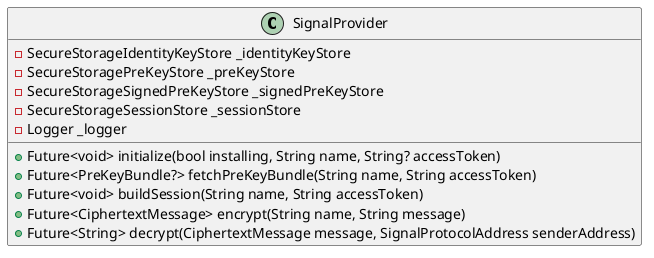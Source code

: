 @startuml signal_provider

class SignalProvider {
  -SecureStorageIdentityKeyStore _identityKeyStore
  -SecureStoragePreKeyStore _preKeyStore
  -SecureStorageSignedPreKeyStore _signedPreKeyStore
  -SecureStorageSessionStore _sessionStore
  -Logger _logger
  +Future<void> initialize(bool installing, String name, String? accessToken)
  +Future<PreKeyBundle?> fetchPreKeyBundle(String name, String accessToken)
  +Future<void> buildSession(String name, String accessToken)
  +Future<CiphertextMessage> encrypt(String name, String message)
  +Future<String> decrypt(CiphertextMessage message, SignalProtocolAddress senderAddress)
}
@enduml
